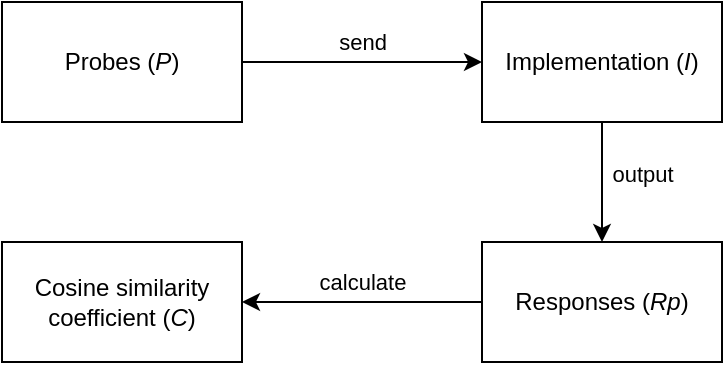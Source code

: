 <mxfile version="15.7.3" type="device"><diagram id="hc12DwfeSmpJ8YlEU4RR" name="Page-1"><mxGraphModel dx="698" dy="638" grid="1" gridSize="10" guides="1" tooltips="1" connect="1" arrows="1" fold="1" page="1" pageScale="1" pageWidth="850" pageHeight="1100" math="0" shadow="0"><root><mxCell id="0"/><mxCell id="1" parent="0"/><mxCell id="LjZURF68fOCkIakVoNbo-6" style="edgeStyle=orthogonalEdgeStyle;rounded=0;orthogonalLoop=1;jettySize=auto;html=1;exitX=1;exitY=0.5;exitDx=0;exitDy=0;entryX=0;entryY=0.5;entryDx=0;entryDy=0;" edge="1" parent="1" source="LjZURF68fOCkIakVoNbo-1" target="LjZURF68fOCkIakVoNbo-2"><mxGeometry relative="1" as="geometry"/></mxCell><mxCell id="LjZURF68fOCkIakVoNbo-8" value="&lt;div&gt;send&lt;/div&gt;" style="edgeLabel;html=1;align=center;verticalAlign=middle;resizable=0;points=[];" vertex="1" connectable="0" parent="LjZURF68fOCkIakVoNbo-6"><mxGeometry x="-0.2" y="-3" relative="1" as="geometry"><mxPoint x="12" y="-13" as="offset"/></mxGeometry></mxCell><mxCell id="LjZURF68fOCkIakVoNbo-1" value="Probes (&lt;i&gt;P&lt;/i&gt;)" style="rounded=0;whiteSpace=wrap;html=1;" vertex="1" parent="1"><mxGeometry x="360" y="540" width="120" height="60" as="geometry"/></mxCell><mxCell id="LjZURF68fOCkIakVoNbo-5" style="edgeStyle=orthogonalEdgeStyle;rounded=0;orthogonalLoop=1;jettySize=auto;html=1;exitX=0.5;exitY=1;exitDx=0;exitDy=0;entryX=0.5;entryY=0;entryDx=0;entryDy=0;" edge="1" parent="1" source="LjZURF68fOCkIakVoNbo-2" target="LjZURF68fOCkIakVoNbo-3"><mxGeometry relative="1" as="geometry"/></mxCell><mxCell id="LjZURF68fOCkIakVoNbo-9" value="output" style="edgeLabel;html=1;align=center;verticalAlign=middle;resizable=0;points=[];" vertex="1" connectable="0" parent="LjZURF68fOCkIakVoNbo-5"><mxGeometry x="-0.133" relative="1" as="geometry"><mxPoint x="20" as="offset"/></mxGeometry></mxCell><mxCell id="LjZURF68fOCkIakVoNbo-2" value="Implementation (&lt;i&gt;I&lt;/i&gt;)" style="rounded=0;whiteSpace=wrap;html=1;" vertex="1" parent="1"><mxGeometry x="600" y="540" width="120" height="60" as="geometry"/></mxCell><mxCell id="LjZURF68fOCkIakVoNbo-7" style="edgeStyle=orthogonalEdgeStyle;rounded=0;orthogonalLoop=1;jettySize=auto;html=1;exitX=0;exitY=0.5;exitDx=0;exitDy=0;entryX=1;entryY=0.5;entryDx=0;entryDy=0;" edge="1" parent="1" source="LjZURF68fOCkIakVoNbo-3" target="LjZURF68fOCkIakVoNbo-4"><mxGeometry relative="1" as="geometry"/></mxCell><mxCell id="LjZURF68fOCkIakVoNbo-10" value="calculate" style="edgeLabel;html=1;align=center;verticalAlign=middle;resizable=0;points=[];" vertex="1" connectable="0" parent="LjZURF68fOCkIakVoNbo-7"><mxGeometry x="0.183" relative="1" as="geometry"><mxPoint x="11" y="-10" as="offset"/></mxGeometry></mxCell><mxCell id="LjZURF68fOCkIakVoNbo-3" value="Responses (&lt;i&gt;Rp&lt;/i&gt;)" style="rounded=0;whiteSpace=wrap;html=1;" vertex="1" parent="1"><mxGeometry x="600" y="660" width="120" height="60" as="geometry"/></mxCell><mxCell id="LjZURF68fOCkIakVoNbo-4" value="Cosine similarity coefficient (&lt;i&gt;C&lt;/i&gt;)" style="rounded=0;whiteSpace=wrap;html=1;" vertex="1" parent="1"><mxGeometry x="360" y="660" width="120" height="60" as="geometry"/></mxCell></root></mxGraphModel></diagram></mxfile>